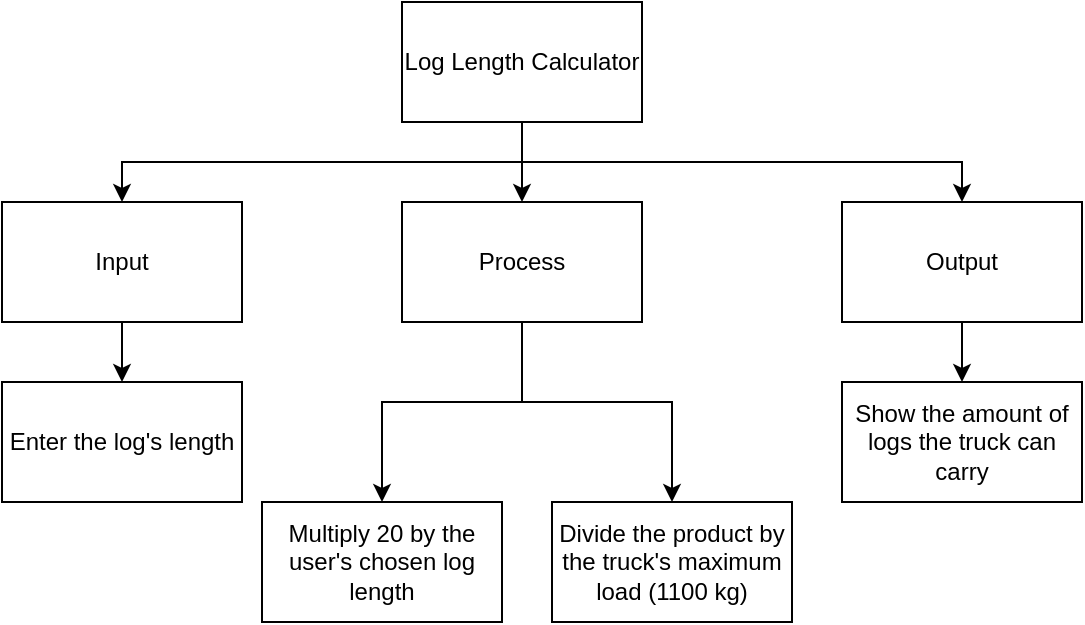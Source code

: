 <mxfile>
    <diagram id="DlqRx8pkQCCWBAGYpsE6" name="Page-1">
        <mxGraphModel dx="1082" dy="749" grid="1" gridSize="10" guides="1" tooltips="1" connect="1" arrows="1" fold="1" page="1" pageScale="1" pageWidth="850" pageHeight="1100" math="0" shadow="0">
            <root>
                <mxCell id="0"/>
                <mxCell id="1" parent="0"/>
                <mxCell id="8" value="" style="edgeStyle=none;html=1;" edge="1" parent="1" source="3" target="5">
                    <mxGeometry relative="1" as="geometry"/>
                </mxCell>
                <mxCell id="9" style="edgeStyle=none;html=1;entryX=0.5;entryY=0;entryDx=0;entryDy=0;rounded=0;" edge="1" parent="1" source="3" target="6">
                    <mxGeometry relative="1" as="geometry">
                        <Array as="points">
                            <mxPoint x="410" y="220"/>
                            <mxPoint x="210" y="220"/>
                        </Array>
                    </mxGeometry>
                </mxCell>
                <mxCell id="10" style="edgeStyle=none;rounded=0;html=1;entryX=0.5;entryY=0;entryDx=0;entryDy=0;exitX=0.5;exitY=1;exitDx=0;exitDy=0;" edge="1" parent="1" source="3" target="4">
                    <mxGeometry relative="1" as="geometry">
                        <Array as="points">
                            <mxPoint x="410" y="220"/>
                            <mxPoint x="630" y="220"/>
                        </Array>
                    </mxGeometry>
                </mxCell>
                <mxCell id="3" value="Log Length Calculator" style="rounded=0;whiteSpace=wrap;html=1;" vertex="1" parent="1">
                    <mxGeometry x="350" y="140" width="120" height="60" as="geometry"/>
                </mxCell>
                <mxCell id="20" value="" style="edgeStyle=none;rounded=0;html=1;" edge="1" parent="1" source="4" target="19">
                    <mxGeometry relative="1" as="geometry"/>
                </mxCell>
                <mxCell id="4" value="Output" style="rounded=0;whiteSpace=wrap;html=1;" vertex="1" parent="1">
                    <mxGeometry x="570" y="240" width="120" height="60" as="geometry"/>
                </mxCell>
                <mxCell id="16" style="edgeStyle=none;rounded=0;html=1;entryX=0.5;entryY=0;entryDx=0;entryDy=0;" edge="1" parent="1" source="5" target="14">
                    <mxGeometry relative="1" as="geometry">
                        <Array as="points">
                            <mxPoint x="410" y="340"/>
                            <mxPoint x="340" y="340"/>
                        </Array>
                    </mxGeometry>
                </mxCell>
                <mxCell id="18" style="edgeStyle=none;rounded=0;html=1;entryX=0.5;entryY=0;entryDx=0;entryDy=0;exitX=0.5;exitY=1;exitDx=0;exitDy=0;" edge="1" parent="1" source="5" target="13">
                    <mxGeometry relative="1" as="geometry">
                        <Array as="points">
                            <mxPoint x="410" y="340"/>
                            <mxPoint x="485" y="340"/>
                        </Array>
                    </mxGeometry>
                </mxCell>
                <mxCell id="5" value="Process" style="rounded=0;whiteSpace=wrap;html=1;" vertex="1" parent="1">
                    <mxGeometry x="350" y="240" width="120" height="60" as="geometry"/>
                </mxCell>
                <mxCell id="12" value="" style="edgeStyle=none;rounded=0;html=1;" edge="1" parent="1" source="6" target="11">
                    <mxGeometry relative="1" as="geometry"/>
                </mxCell>
                <mxCell id="6" value="Input" style="rounded=0;whiteSpace=wrap;html=1;" vertex="1" parent="1">
                    <mxGeometry x="150" y="240" width="120" height="60" as="geometry"/>
                </mxCell>
                <mxCell id="11" value="Enter the log's length" style="rounded=0;whiteSpace=wrap;html=1;" vertex="1" parent="1">
                    <mxGeometry x="150" y="330" width="120" height="60" as="geometry"/>
                </mxCell>
                <mxCell id="13" value="Divide the product by the truck's maximum load (1100 kg)" style="rounded=0;whiteSpace=wrap;html=1;" vertex="1" parent="1">
                    <mxGeometry x="425" y="390" width="120" height="60" as="geometry"/>
                </mxCell>
                <mxCell id="14" value="Multiply 20 by the user's chosen log length" style="rounded=0;whiteSpace=wrap;html=1;" vertex="1" parent="1">
                    <mxGeometry x="280" y="390" width="120" height="60" as="geometry"/>
                </mxCell>
                <mxCell id="19" value="Show the amount of logs the truck can carry" style="rounded=0;whiteSpace=wrap;html=1;" vertex="1" parent="1">
                    <mxGeometry x="570" y="330" width="120" height="60" as="geometry"/>
                </mxCell>
            </root>
        </mxGraphModel>
    </diagram>
</mxfile>
